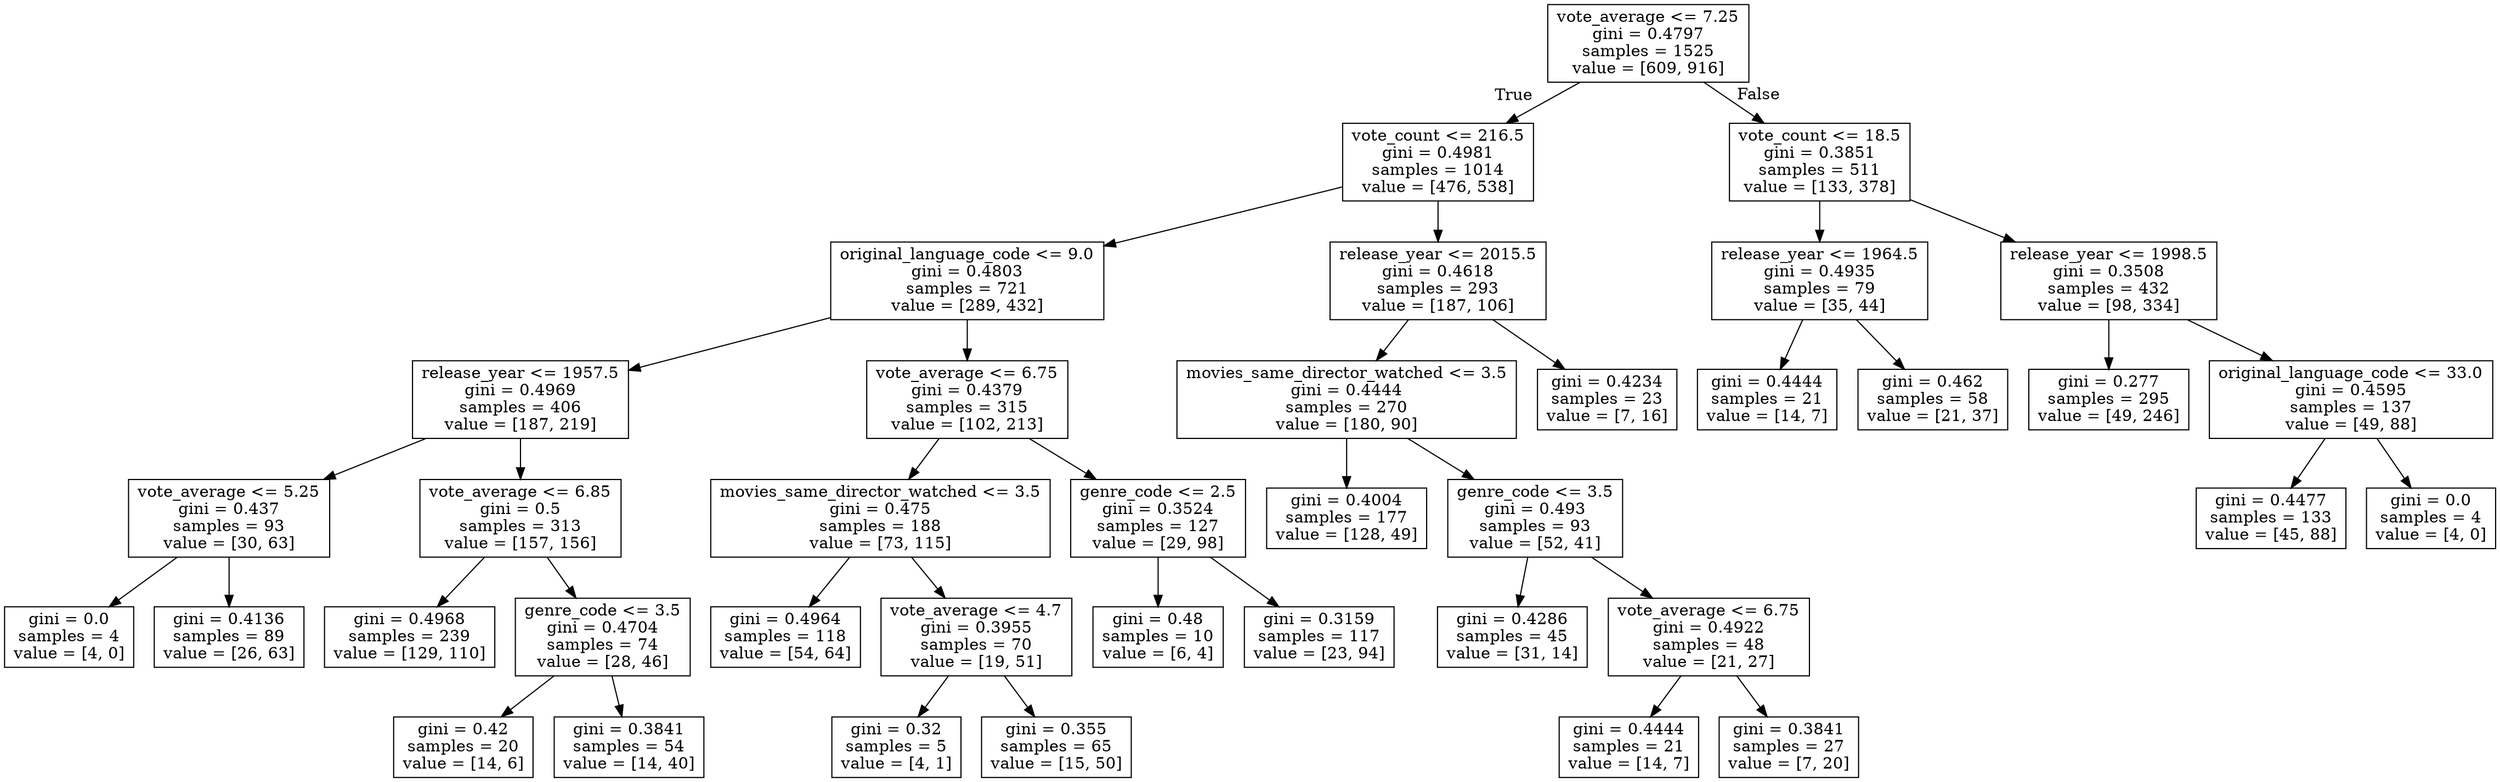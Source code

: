 digraph Tree {
node [shape=box] ;
0 [label="vote_average <= 7.25\ngini = 0.4797\nsamples = 1525\nvalue = [609, 916]"] ;
1 [label="vote_count <= 216.5\ngini = 0.4981\nsamples = 1014\nvalue = [476, 538]"] ;
0 -> 1 [labeldistance=2.5, labelangle=45, headlabel="True"] ;
3 [label="original_language_code <= 9.0\ngini = 0.4803\nsamples = 721\nvalue = [289, 432]"] ;
1 -> 3 ;
5 [label="release_year <= 1957.5\ngini = 0.4969\nsamples = 406\nvalue = [187, 219]"] ;
3 -> 5 ;
13 [label="vote_average <= 5.25\ngini = 0.437\nsamples = 93\nvalue = [30, 63]"] ;
5 -> 13 ;
17 [label="gini = 0.0\nsamples = 4\nvalue = [4, 0]"] ;
13 -> 17 ;
18 [label="gini = 0.4136\nsamples = 89\nvalue = [26, 63]"] ;
13 -> 18 ;
14 [label="vote_average <= 6.85\ngini = 0.5\nsamples = 313\nvalue = [157, 156]"] ;
5 -> 14 ;
29 [label="gini = 0.4968\nsamples = 239\nvalue = [129, 110]"] ;
14 -> 29 ;
30 [label="genre_code <= 3.5\ngini = 0.4704\nsamples = 74\nvalue = [28, 46]"] ;
14 -> 30 ;
31 [label="gini = 0.42\nsamples = 20\nvalue = [14, 6]"] ;
30 -> 31 ;
32 [label="gini = 0.3841\nsamples = 54\nvalue = [14, 40]"] ;
30 -> 32 ;
6 [label="vote_average <= 6.75\ngini = 0.4379\nsamples = 315\nvalue = [102, 213]"] ;
3 -> 6 ;
15 [label="movies_same_director_watched <= 3.5\ngini = 0.475\nsamples = 188\nvalue = [73, 115]"] ;
6 -> 15 ;
23 [label="gini = 0.4964\nsamples = 118\nvalue = [54, 64]"] ;
15 -> 23 ;
24 [label="vote_average <= 4.7\ngini = 0.3955\nsamples = 70\nvalue = [19, 51]"] ;
15 -> 24 ;
25 [label="gini = 0.32\nsamples = 5\nvalue = [4, 1]"] ;
24 -> 25 ;
26 [label="gini = 0.355\nsamples = 65\nvalue = [15, 50]"] ;
24 -> 26 ;
16 [label="genre_code <= 2.5\ngini = 0.3524\nsamples = 127\nvalue = [29, 98]"] ;
6 -> 16 ;
27 [label="gini = 0.48\nsamples = 10\nvalue = [6, 4]"] ;
16 -> 27 ;
28 [label="gini = 0.3159\nsamples = 117\nvalue = [23, 94]"] ;
16 -> 28 ;
4 [label="release_year <= 2015.5\ngini = 0.4618\nsamples = 293\nvalue = [187, 106]"] ;
1 -> 4 ;
11 [label="movies_same_director_watched <= 3.5\ngini = 0.4444\nsamples = 270\nvalue = [180, 90]"] ;
4 -> 11 ;
21 [label="gini = 0.4004\nsamples = 177\nvalue = [128, 49]"] ;
11 -> 21 ;
22 [label="genre_code <= 3.5\ngini = 0.493\nsamples = 93\nvalue = [52, 41]"] ;
11 -> 22 ;
33 [label="gini = 0.4286\nsamples = 45\nvalue = [31, 14]"] ;
22 -> 33 ;
34 [label="vote_average <= 6.75\ngini = 0.4922\nsamples = 48\nvalue = [21, 27]"] ;
22 -> 34 ;
35 [label="gini = 0.4444\nsamples = 21\nvalue = [14, 7]"] ;
34 -> 35 ;
36 [label="gini = 0.3841\nsamples = 27\nvalue = [7, 20]"] ;
34 -> 36 ;
12 [label="gini = 0.4234\nsamples = 23\nvalue = [7, 16]"] ;
4 -> 12 ;
2 [label="vote_count <= 18.5\ngini = 0.3851\nsamples = 511\nvalue = [133, 378]"] ;
0 -> 2 [labeldistance=2.5, labelangle=-45, headlabel="False"] ;
7 [label="release_year <= 1964.5\ngini = 0.4935\nsamples = 79\nvalue = [35, 44]"] ;
2 -> 7 ;
37 [label="gini = 0.4444\nsamples = 21\nvalue = [14, 7]"] ;
7 -> 37 ;
38 [label="gini = 0.462\nsamples = 58\nvalue = [21, 37]"] ;
7 -> 38 ;
8 [label="release_year <= 1998.5\ngini = 0.3508\nsamples = 432\nvalue = [98, 334]"] ;
2 -> 8 ;
9 [label="gini = 0.277\nsamples = 295\nvalue = [49, 246]"] ;
8 -> 9 ;
10 [label="original_language_code <= 33.0\ngini = 0.4595\nsamples = 137\nvalue = [49, 88]"] ;
8 -> 10 ;
19 [label="gini = 0.4477\nsamples = 133\nvalue = [45, 88]"] ;
10 -> 19 ;
20 [label="gini = 0.0\nsamples = 4\nvalue = [4, 0]"] ;
10 -> 20 ;
}